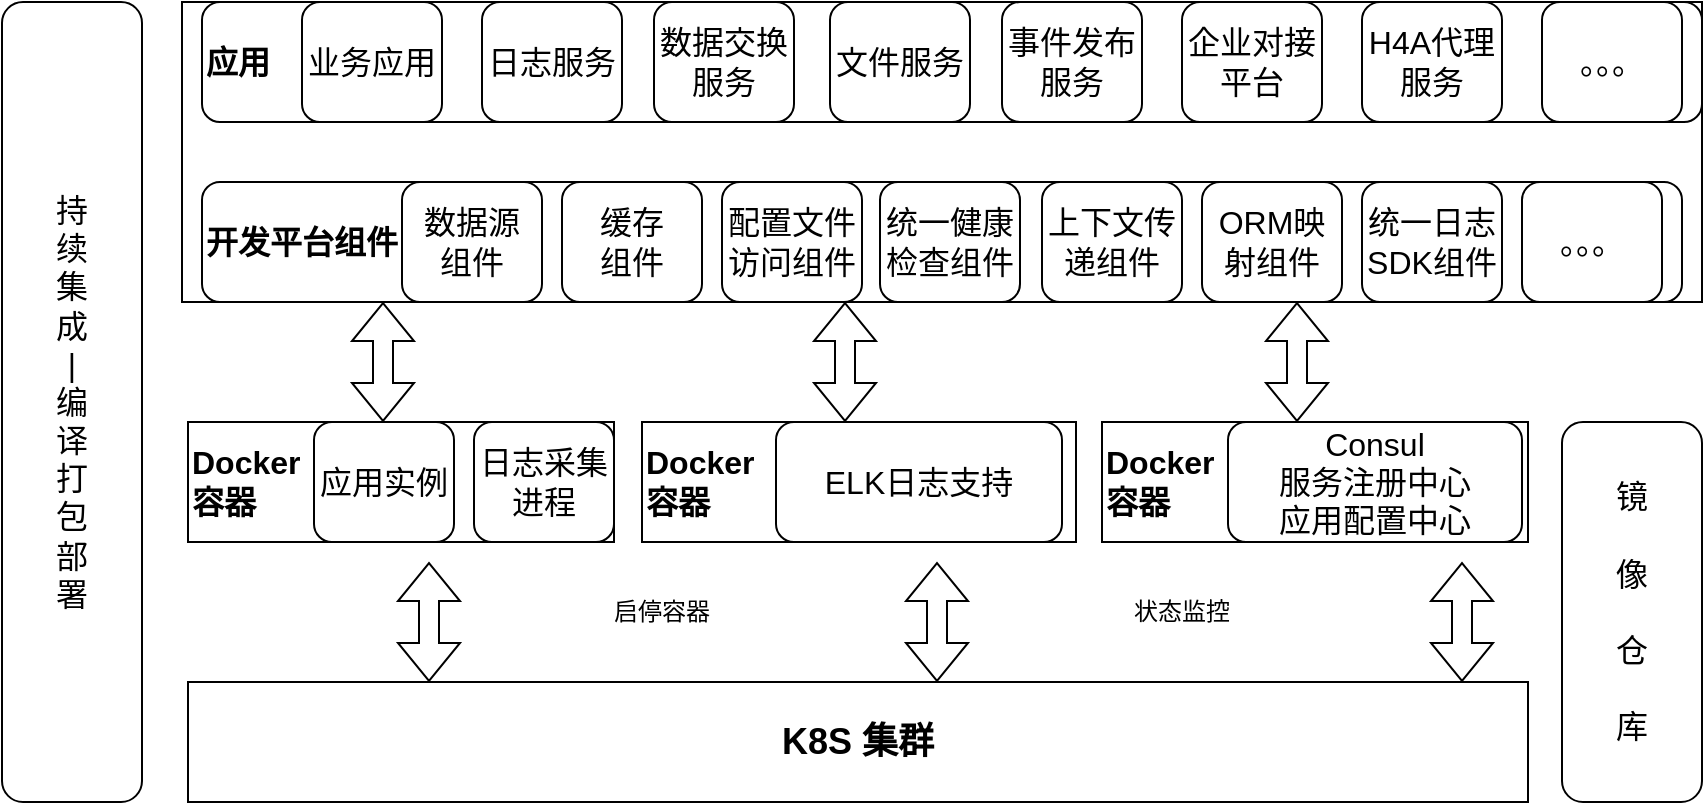 <mxfile version="26.0.2">
  <diagram name="第 1 页" id="ejmgJxEMXU4kOlRH_wkN">
    <mxGraphModel dx="2261" dy="764" grid="1" gridSize="10" guides="1" tooltips="1" connect="1" arrows="1" fold="1" page="1" pageScale="1" pageWidth="827" pageHeight="1169" math="0" shadow="0">
      <root>
        <mxCell id="0" />
        <mxCell id="1" parent="0" />
        <mxCell id="yd2SGkA0InAKMeZgdyea-33" value="" style="rounded=0;whiteSpace=wrap;html=1;verticalAlign=top;fontSize=16;fontStyle=1" vertex="1" parent="1">
          <mxGeometry x="40" y="210" width="760" height="150" as="geometry" />
        </mxCell>
        <mxCell id="yd2SGkA0InAKMeZgdyea-1" value="开发平台组件" style="rounded=1;whiteSpace=wrap;html=1;align=left;fontSize=16;fontStyle=1" vertex="1" parent="1">
          <mxGeometry x="50" y="300" width="740" height="60" as="geometry" />
        </mxCell>
        <mxCell id="yd2SGkA0InAKMeZgdyea-2" value="&lt;font style=&quot;font-size: 18px;&quot;&gt;K8S 集群&lt;/font&gt;" style="rounded=0;whiteSpace=wrap;html=1;fontStyle=1" vertex="1" parent="1">
          <mxGeometry x="43" y="550" width="670" height="60" as="geometry" />
        </mxCell>
        <mxCell id="yd2SGkA0InAKMeZgdyea-3" value="&lt;span&gt;Docker&lt;/span&gt;&lt;div&gt;&lt;span&gt;容器&lt;/span&gt;&lt;/div&gt;" style="rounded=0;whiteSpace=wrap;html=1;align=left;fontSize=16;fontStyle=1" vertex="1" parent="1">
          <mxGeometry x="43" y="420" width="213" height="60" as="geometry" />
        </mxCell>
        <mxCell id="yd2SGkA0InAKMeZgdyea-4" value="&lt;font&gt;应用实例&lt;/font&gt;" style="rounded=1;whiteSpace=wrap;html=1;fontSize=16;" vertex="1" parent="1">
          <mxGeometry x="106" y="420" width="70" height="60" as="geometry" />
        </mxCell>
        <mxCell id="yd2SGkA0InAKMeZgdyea-5" value="&lt;font&gt;日志采集进程&lt;/font&gt;" style="rounded=1;whiteSpace=wrap;html=1;fontSize=16;" vertex="1" parent="1">
          <mxGeometry x="186" y="420" width="70" height="60" as="geometry" />
        </mxCell>
        <mxCell id="yd2SGkA0InAKMeZgdyea-6" value="&lt;span&gt;Docker&lt;/span&gt;&lt;div&gt;&lt;span&gt;容器&lt;/span&gt;&lt;/div&gt;" style="rounded=0;whiteSpace=wrap;html=1;align=left;fontSize=16;fontStyle=1" vertex="1" parent="1">
          <mxGeometry x="270" y="420" width="217" height="60" as="geometry" />
        </mxCell>
        <mxCell id="yd2SGkA0InAKMeZgdyea-7" value="&lt;font&gt;ELK日志支持&lt;/font&gt;" style="rounded=1;whiteSpace=wrap;html=1;fontSize=16;" vertex="1" parent="1">
          <mxGeometry x="337" y="420" width="143" height="60" as="geometry" />
        </mxCell>
        <mxCell id="yd2SGkA0InAKMeZgdyea-16" value="&lt;span&gt;Docker&lt;/span&gt;&lt;div&gt;&lt;span&gt;容器&lt;/span&gt;&lt;/div&gt;" style="rounded=0;whiteSpace=wrap;html=1;align=left;fontSize=16;fontStyle=1" vertex="1" parent="1">
          <mxGeometry x="500" y="420" width="213" height="60" as="geometry" />
        </mxCell>
        <mxCell id="yd2SGkA0InAKMeZgdyea-17" value="&lt;font&gt;Consul&lt;/font&gt;&lt;div&gt;服务注册中心&lt;/div&gt;&lt;div&gt;应用配置中心&lt;/div&gt;" style="rounded=1;whiteSpace=wrap;html=1;fontSize=16;" vertex="1" parent="1">
          <mxGeometry x="563" y="420" width="147" height="60" as="geometry" />
        </mxCell>
        <mxCell id="yd2SGkA0InAKMeZgdyea-20" value="" style="shape=flexArrow;endArrow=classic;startArrow=classic;html=1;rounded=0;" edge="1" parent="1">
          <mxGeometry width="100" height="100" relative="1" as="geometry">
            <mxPoint x="163.5" y="550" as="sourcePoint" />
            <mxPoint x="163.5" y="490" as="targetPoint" />
          </mxGeometry>
        </mxCell>
        <mxCell id="yd2SGkA0InAKMeZgdyea-21" value="" style="shape=flexArrow;endArrow=classic;startArrow=classic;html=1;rounded=0;" edge="1" parent="1">
          <mxGeometry width="100" height="100" relative="1" as="geometry">
            <mxPoint x="417.5" y="550" as="sourcePoint" />
            <mxPoint x="417.5" y="490" as="targetPoint" />
          </mxGeometry>
        </mxCell>
        <mxCell id="yd2SGkA0InAKMeZgdyea-22" value="" style="shape=flexArrow;endArrow=classic;startArrow=classic;html=1;rounded=0;" edge="1" parent="1">
          <mxGeometry width="100" height="100" relative="1" as="geometry">
            <mxPoint x="680" y="550" as="sourcePoint" />
            <mxPoint x="680" y="490" as="targetPoint" />
          </mxGeometry>
        </mxCell>
        <mxCell id="yd2SGkA0InAKMeZgdyea-23" value="镜&lt;div&gt;&lt;br&gt;&lt;div&gt;像&lt;/div&gt;&lt;div&gt;&lt;br&gt;&lt;/div&gt;&lt;div&gt;仓&lt;/div&gt;&lt;div&gt;&lt;br&gt;&lt;/div&gt;&lt;div&gt;库&lt;/div&gt;&lt;/div&gt;" style="rounded=1;whiteSpace=wrap;html=1;fontSize=16;" vertex="1" parent="1">
          <mxGeometry x="730" y="420" width="70" height="190" as="geometry" />
        </mxCell>
        <mxCell id="yd2SGkA0InAKMeZgdyea-25" value="" style="shape=flexArrow;endArrow=classic;startArrow=classic;html=1;rounded=0;" edge="1" parent="1">
          <mxGeometry width="100" height="100" relative="1" as="geometry">
            <mxPoint x="140.5" y="420" as="sourcePoint" />
            <mxPoint x="140.5" y="360" as="targetPoint" />
          </mxGeometry>
        </mxCell>
        <mxCell id="yd2SGkA0InAKMeZgdyea-26" value="" style="shape=flexArrow;endArrow=classic;startArrow=classic;html=1;rounded=0;" edge="1" parent="1">
          <mxGeometry width="100" height="100" relative="1" as="geometry">
            <mxPoint x="371.5" y="420" as="sourcePoint" />
            <mxPoint x="371.5" y="360" as="targetPoint" />
          </mxGeometry>
        </mxCell>
        <mxCell id="yd2SGkA0InAKMeZgdyea-27" value="" style="shape=flexArrow;endArrow=classic;startArrow=classic;html=1;rounded=0;" edge="1" parent="1">
          <mxGeometry width="100" height="100" relative="1" as="geometry">
            <mxPoint x="597.5" y="420" as="sourcePoint" />
            <mxPoint x="597.5" y="360" as="targetPoint" />
          </mxGeometry>
        </mxCell>
        <mxCell id="yd2SGkA0InAKMeZgdyea-30" value="启停容器" style="text;strokeColor=none;align=center;fillColor=none;html=1;verticalAlign=middle;whiteSpace=wrap;rounded=0;" vertex="1" parent="1">
          <mxGeometry x="250" y="500" width="60" height="30" as="geometry" />
        </mxCell>
        <mxCell id="yd2SGkA0InAKMeZgdyea-31" value="状态监控" style="text;strokeColor=none;align=center;fillColor=none;html=1;verticalAlign=middle;whiteSpace=wrap;rounded=0;" vertex="1" parent="1">
          <mxGeometry x="510" y="500" width="60" height="30" as="geometry" />
        </mxCell>
        <mxCell id="yd2SGkA0InAKMeZgdyea-34" value="&lt;font&gt;数据源&lt;/font&gt;&lt;div&gt;&lt;font&gt;组件&lt;/font&gt;&lt;/div&gt;" style="rounded=1;whiteSpace=wrap;html=1;fontSize=16;" vertex="1" parent="1">
          <mxGeometry x="150" y="300" width="70" height="60" as="geometry" />
        </mxCell>
        <mxCell id="yd2SGkA0InAKMeZgdyea-35" value="缓存&lt;br&gt;&lt;div&gt;&lt;font&gt;组件&lt;/font&gt;&lt;/div&gt;" style="rounded=1;whiteSpace=wrap;html=1;fontSize=16;" vertex="1" parent="1">
          <mxGeometry x="230" y="300" width="70" height="60" as="geometry" />
        </mxCell>
        <mxCell id="yd2SGkA0InAKMeZgdyea-36" value="配置文件&lt;br&gt;&lt;div&gt;&lt;font&gt;访问组件&lt;/font&gt;&lt;/div&gt;" style="rounded=1;whiteSpace=wrap;html=1;fontSize=16;" vertex="1" parent="1">
          <mxGeometry x="310" y="300" width="70" height="60" as="geometry" />
        </mxCell>
        <mxCell id="yd2SGkA0InAKMeZgdyea-37" value="&lt;div&gt;&lt;font&gt;统一健康&lt;/font&gt;&lt;/div&gt;&lt;div&gt;&lt;font&gt;检查&lt;/font&gt;&lt;span style=&quot;color: rgba(0, 0, 0, 0); font-family: monospace; font-size: 0px; text-align: start; white-space: nowrap; background-color: transparent;&quot;&gt;%3CmxGraphModel%3E%3Croot%3E%3CmxCell%20id%3D%220%22%2F%3E%3CmxCell%20id%3D%221%22%20parent%3D%220%22%2F%3E%3CmxCell%20id%3D%222%22%20value%3D%22%E9%85%8D%E7%BD%AE%E6%96%87%E4%BB%B6%26lt%3Bbr%26gt%3B%26lt%3Bdiv%26gt%3B%26lt%3Bfont%26gt%3B%E8%AE%BF%E9%97%AE%E7%BB%84%E4%BB%B6%26lt%3B%2Ffont%26gt%3B%26lt%3B%2Fdiv%26gt%3B%22%20style%3D%22rounded%3D1%3BwhiteSpace%3Dwrap%3Bhtml%3D1%3BfontSize%3D16%3B%22%20vertex%3D%221%22%20parent%3D%221%22%3E%3CmxGeometry%20x%3D%22300%22%20y%3D%22300%22%20width%3D%2270%22%20height%3D%2260%22%20as%3D%22geometry%22%2F%3E%3C%2FmxCell%3E%3C%2Froot%3E%3C%2FmxGraphModel%3E&lt;/span&gt;&lt;span style=&quot;color: rgba(0, 0, 0, 0); font-family: monospace; font-size: 0px; text-align: start; white-space: nowrap; background-color: transparent;&quot;&gt;%3CmxGraphModel%3E%3Croot%3E%3CmxCell%20id%3D%220%22%2F%3E%3CmxCell%20id%3D%221%22%20parent%3D%220%22%2F%3E%3CmxCell%20id%3D%222%22%20value%3D%22%E9%85%8D%E7%BD%AE%E6%96%87%E4%BB%B6%26lt%3Bbr%26gt%3B%26lt%3Bdiv%26gt%3B%26lt%3Bfont%26gt%3B%E8%AE%BF%E9%97%AE%E7%BB%84%E4%BB%B6%26lt%3B%2Ffont%26gt%3B%26lt%3B%2Fdiv%26gt%3B%22%20style%3D%22rounded%3D1%3BwhiteSpace%3Dwrap%3Bhtml%3D1%3BfontSize%3D16%3B%22%20vertex%3D%221%22%20parent%3D%221%22%3E%3CmxGeometry%20x%3D%22300%22%20y%3D%22300%22%20width%3D%2270%22%20height%3D%2260%22%20as%3D%22geometry%22%2F%3E%3C%2FmxCell%3E%3C%2Froot%3E%3C%2FmxGraphModel%3E&lt;/span&gt;&lt;span style=&quot;background-color: transparent;&quot;&gt;组件&lt;/span&gt;&lt;/div&gt;" style="rounded=1;whiteSpace=wrap;html=1;fontSize=16;" vertex="1" parent="1">
          <mxGeometry x="389" y="300" width="70" height="60" as="geometry" />
        </mxCell>
        <mxCell id="yd2SGkA0InAKMeZgdyea-38" value="&lt;div&gt;&lt;font&gt;上下文传递组件&lt;/font&gt;&lt;/div&gt;" style="rounded=1;whiteSpace=wrap;html=1;fontSize=16;" vertex="1" parent="1">
          <mxGeometry x="470" y="300" width="70" height="60" as="geometry" />
        </mxCell>
        <mxCell id="yd2SGkA0InAKMeZgdyea-39" value="&lt;div&gt;&lt;font&gt;ORM映射组件&lt;/font&gt;&lt;/div&gt;" style="rounded=1;whiteSpace=wrap;html=1;fontSize=16;" vertex="1" parent="1">
          <mxGeometry x="550" y="300" width="70" height="60" as="geometry" />
        </mxCell>
        <mxCell id="yd2SGkA0InAKMeZgdyea-40" value="&lt;div&gt;&lt;font&gt;统一日志&lt;/font&gt;&lt;/div&gt;&lt;div&gt;&lt;font&gt;SDK组件&lt;/font&gt;&lt;/div&gt;" style="rounded=1;whiteSpace=wrap;html=1;fontSize=16;" vertex="1" parent="1">
          <mxGeometry x="630" y="300" width="70" height="60" as="geometry" />
        </mxCell>
        <mxCell id="yd2SGkA0InAKMeZgdyea-41" value="&lt;div&gt;。。。&lt;/div&gt;" style="rounded=1;whiteSpace=wrap;html=1;fontSize=16;" vertex="1" parent="1">
          <mxGeometry x="710" y="300" width="70" height="60" as="geometry" />
        </mxCell>
        <mxCell id="yd2SGkA0InAKMeZgdyea-50" value="应用" style="rounded=1;whiteSpace=wrap;html=1;align=left;fontSize=16;fontStyle=1" vertex="1" parent="1">
          <mxGeometry x="50" y="210" width="750" height="60" as="geometry" />
        </mxCell>
        <mxCell id="yd2SGkA0InAKMeZgdyea-42" value="业务应用" style="rounded=1;whiteSpace=wrap;html=1;fontSize=16;" vertex="1" parent="1">
          <mxGeometry x="100" y="210" width="70" height="60" as="geometry" />
        </mxCell>
        <mxCell id="yd2SGkA0InAKMeZgdyea-43" value="日志服务" style="rounded=1;whiteSpace=wrap;html=1;fontSize=16;" vertex="1" parent="1">
          <mxGeometry x="190" y="210" width="70" height="60" as="geometry" />
        </mxCell>
        <mxCell id="yd2SGkA0InAKMeZgdyea-44" value="数据交换服务" style="rounded=1;whiteSpace=wrap;html=1;fontSize=16;" vertex="1" parent="1">
          <mxGeometry x="276" y="210" width="70" height="60" as="geometry" />
        </mxCell>
        <mxCell id="yd2SGkA0InAKMeZgdyea-45" value="文件服务" style="rounded=1;whiteSpace=wrap;html=1;fontSize=16;" vertex="1" parent="1">
          <mxGeometry x="364" y="210" width="70" height="60" as="geometry" />
        </mxCell>
        <mxCell id="yd2SGkA0InAKMeZgdyea-46" value="事件发布服务" style="rounded=1;whiteSpace=wrap;html=1;fontSize=16;" vertex="1" parent="1">
          <mxGeometry x="450" y="210" width="70" height="60" as="geometry" />
        </mxCell>
        <mxCell id="yd2SGkA0InAKMeZgdyea-47" value="企业对接平台" style="rounded=1;whiteSpace=wrap;html=1;fontSize=16;" vertex="1" parent="1">
          <mxGeometry x="540" y="210" width="70" height="60" as="geometry" />
        </mxCell>
        <mxCell id="yd2SGkA0InAKMeZgdyea-48" value="H4A代理服务" style="rounded=1;whiteSpace=wrap;html=1;fontSize=16;" vertex="1" parent="1">
          <mxGeometry x="630" y="210" width="70" height="60" as="geometry" />
        </mxCell>
        <mxCell id="yd2SGkA0InAKMeZgdyea-49" value="。。。" style="rounded=1;whiteSpace=wrap;html=1;fontSize=16;" vertex="1" parent="1">
          <mxGeometry x="720" y="210" width="70" height="60" as="geometry" />
        </mxCell>
        <mxCell id="yd2SGkA0InAKMeZgdyea-52" value="持&lt;div&gt;续&lt;/div&gt;&lt;div&gt;集&lt;/div&gt;&lt;div&gt;成&lt;/div&gt;&lt;div&gt;|&lt;/div&gt;&lt;div&gt;编&lt;/div&gt;&lt;div&gt;译&lt;/div&gt;&lt;div&gt;打&lt;/div&gt;&lt;div&gt;包&lt;/div&gt;&lt;div&gt;部&lt;/div&gt;&lt;div&gt;署&lt;/div&gt;" style="rounded=1;whiteSpace=wrap;html=1;fontSize=16;" vertex="1" parent="1">
          <mxGeometry x="-50" y="210" width="70" height="400" as="geometry" />
        </mxCell>
      </root>
    </mxGraphModel>
  </diagram>
</mxfile>
